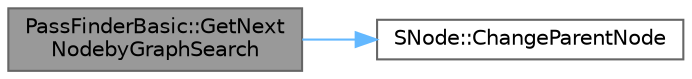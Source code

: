 digraph "PassFinderBasic::GetNextNodebyGraphSearch"
{
 // LATEX_PDF_SIZE
  bgcolor="transparent";
  edge [fontname=Helvetica,fontsize=10,labelfontname=Helvetica,labelfontsize=10];
  node [fontname=Helvetica,fontsize=10,shape=box,height=0.2,width=0.4];
  rankdir="LR";
  Node1 [id="Node000001",label="PassFinderBasic::GetNext\lNodebyGraphSearch",height=0.2,width=0.4,color="gray40", fillcolor="grey60", style="filled", fontcolor="black",tooltip="グラフ探索を行い，次の動作として最適なノードを返す．"];
  Node1 -> Node2 [id="edge1_Node000001_Node000002",color="steelblue1",style="solid",tooltip=" "];
  Node2 [id="Node000002",label="SNode::ChangeParentNode",height=0.2,width=0.4,color="grey40", fillcolor="white", style="filled",URL="$struct_s_node.html#ade4d60d8929fd869582fe3b5a2f1d05d",tooltip="自身を親ノードに変更する関数．"];
}
